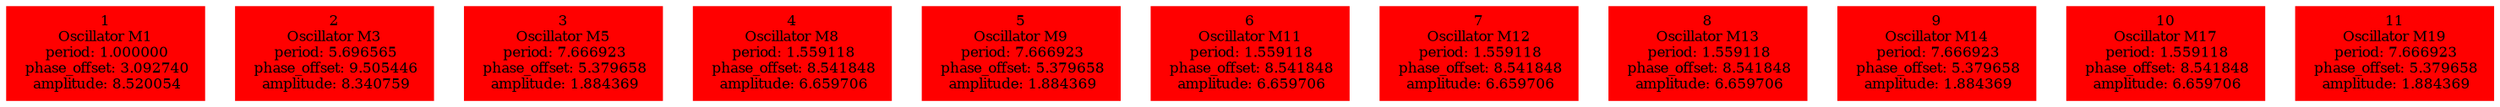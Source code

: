  digraph g{ forcelabels=true;
1 [label=<1<BR />Oscillator M1<BR /> period: 1.000000<BR /> phase_offset: 3.092740<BR /> amplitude: 8.520054>, shape=box,color=red,style=filled,fontsize=8];2 [label=<2<BR />Oscillator M3<BR /> period: 5.696565<BR /> phase_offset: 9.505446<BR /> amplitude: 8.340759>, shape=box,color=red,style=filled,fontsize=8];3 [label=<3<BR />Oscillator M5<BR /> period: 7.666923<BR /> phase_offset: 5.379658<BR /> amplitude: 1.884369>, shape=box,color=red,style=filled,fontsize=8];4 [label=<4<BR />Oscillator M8<BR /> period: 1.559118<BR /> phase_offset: 8.541848<BR /> amplitude: 6.659706>, shape=box,color=red,style=filled,fontsize=8];5 [label=<5<BR />Oscillator M9<BR /> period: 7.666923<BR /> phase_offset: 5.379658<BR /> amplitude: 1.884369>, shape=box,color=red,style=filled,fontsize=8];6 [label=<6<BR />Oscillator M11<BR /> period: 1.559118<BR /> phase_offset: 8.541848<BR /> amplitude: 6.659706>, shape=box,color=red,style=filled,fontsize=8];7 [label=<7<BR />Oscillator M12<BR /> period: 1.559118<BR /> phase_offset: 8.541848<BR /> amplitude: 6.659706>, shape=box,color=red,style=filled,fontsize=8];8 [label=<8<BR />Oscillator M13<BR /> period: 1.559118<BR /> phase_offset: 8.541848<BR /> amplitude: 6.659706>, shape=box,color=red,style=filled,fontsize=8];9 [label=<9<BR />Oscillator M14<BR /> period: 7.666923<BR /> phase_offset: 5.379658<BR /> amplitude: 1.884369>, shape=box,color=red,style=filled,fontsize=8];10 [label=<10<BR />Oscillator M17<BR /> period: 1.559118<BR /> phase_offset: 8.541848<BR /> amplitude: 6.659706>, shape=box,color=red,style=filled,fontsize=8];11 [label=<11<BR />Oscillator M19<BR /> period: 7.666923<BR /> phase_offset: 5.379658<BR /> amplitude: 1.884369>, shape=box,color=red,style=filled,fontsize=8]; }

